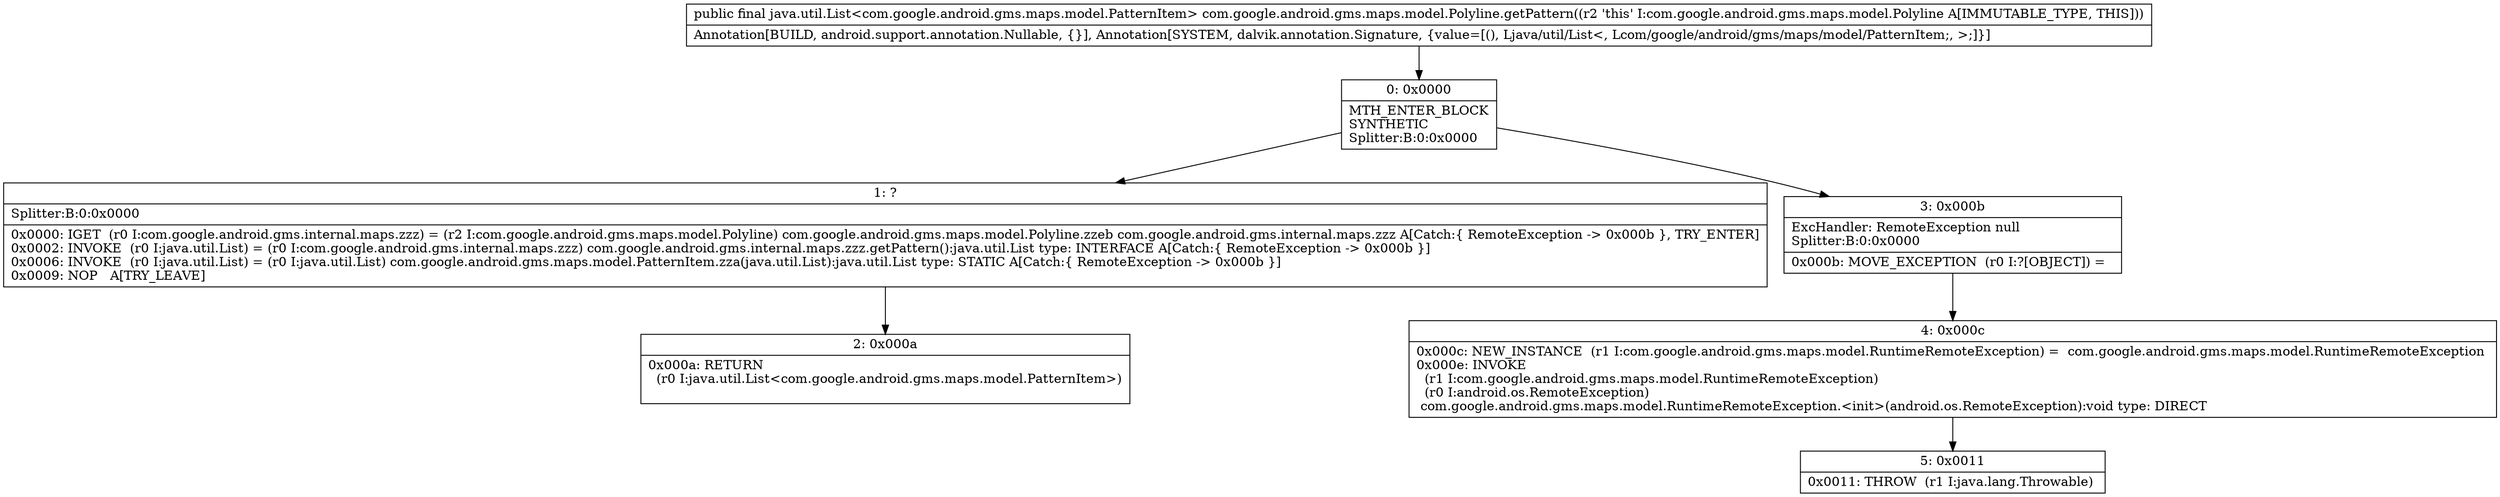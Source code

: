 digraph "CFG forcom.google.android.gms.maps.model.Polyline.getPattern()Ljava\/util\/List;" {
Node_0 [shape=record,label="{0\:\ 0x0000|MTH_ENTER_BLOCK\lSYNTHETIC\lSplitter:B:0:0x0000\l}"];
Node_1 [shape=record,label="{1\:\ ?|Splitter:B:0:0x0000\l|0x0000: IGET  (r0 I:com.google.android.gms.internal.maps.zzz) = (r2 I:com.google.android.gms.maps.model.Polyline) com.google.android.gms.maps.model.Polyline.zzeb com.google.android.gms.internal.maps.zzz A[Catch:\{ RemoteException \-\> 0x000b \}, TRY_ENTER]\l0x0002: INVOKE  (r0 I:java.util.List) = (r0 I:com.google.android.gms.internal.maps.zzz) com.google.android.gms.internal.maps.zzz.getPattern():java.util.List type: INTERFACE A[Catch:\{ RemoteException \-\> 0x000b \}]\l0x0006: INVOKE  (r0 I:java.util.List) = (r0 I:java.util.List) com.google.android.gms.maps.model.PatternItem.zza(java.util.List):java.util.List type: STATIC A[Catch:\{ RemoteException \-\> 0x000b \}]\l0x0009: NOP   A[TRY_LEAVE]\l}"];
Node_2 [shape=record,label="{2\:\ 0x000a|0x000a: RETURN  \l  (r0 I:java.util.List\<com.google.android.gms.maps.model.PatternItem\>)\l \l}"];
Node_3 [shape=record,label="{3\:\ 0x000b|ExcHandler: RemoteException null\lSplitter:B:0:0x0000\l|0x000b: MOVE_EXCEPTION  (r0 I:?[OBJECT]) =  \l}"];
Node_4 [shape=record,label="{4\:\ 0x000c|0x000c: NEW_INSTANCE  (r1 I:com.google.android.gms.maps.model.RuntimeRemoteException) =  com.google.android.gms.maps.model.RuntimeRemoteException \l0x000e: INVOKE  \l  (r1 I:com.google.android.gms.maps.model.RuntimeRemoteException)\l  (r0 I:android.os.RemoteException)\l com.google.android.gms.maps.model.RuntimeRemoteException.\<init\>(android.os.RemoteException):void type: DIRECT \l}"];
Node_5 [shape=record,label="{5\:\ 0x0011|0x0011: THROW  (r1 I:java.lang.Throwable) \l}"];
MethodNode[shape=record,label="{public final java.util.List\<com.google.android.gms.maps.model.PatternItem\> com.google.android.gms.maps.model.Polyline.getPattern((r2 'this' I:com.google.android.gms.maps.model.Polyline A[IMMUTABLE_TYPE, THIS]))  | Annotation[BUILD, android.support.annotation.Nullable, \{\}], Annotation[SYSTEM, dalvik.annotation.Signature, \{value=[(), Ljava\/util\/List\<, Lcom\/google\/android\/gms\/maps\/model\/PatternItem;, \>;]\}]\l}"];
MethodNode -> Node_0;
Node_0 -> Node_1;
Node_0 -> Node_3;
Node_1 -> Node_2;
Node_3 -> Node_4;
Node_4 -> Node_5;
}

